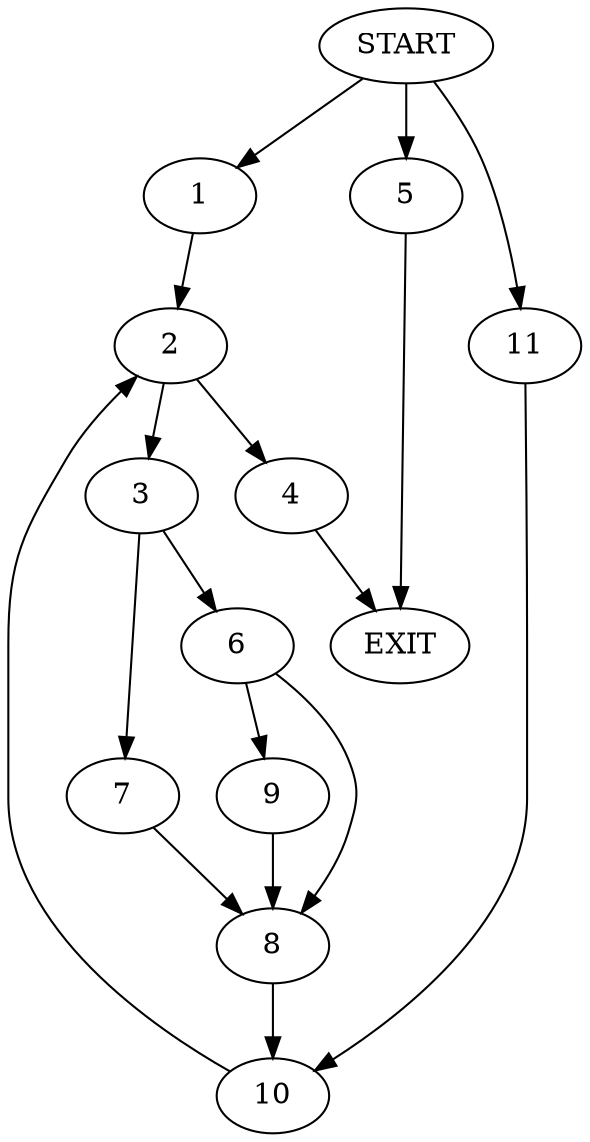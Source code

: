 digraph {
0 [label="START"]
12 [label="EXIT"]
0 -> 1
1 -> 2
2 -> 3
2 -> 4
0 -> 5
5 -> 12
3 -> 6
3 -> 7
4 -> 12
7 -> 8
6 -> 9
6 -> 8
8 -> 10
9 -> 8
10 -> 2
0 -> 11
11 -> 10
}
